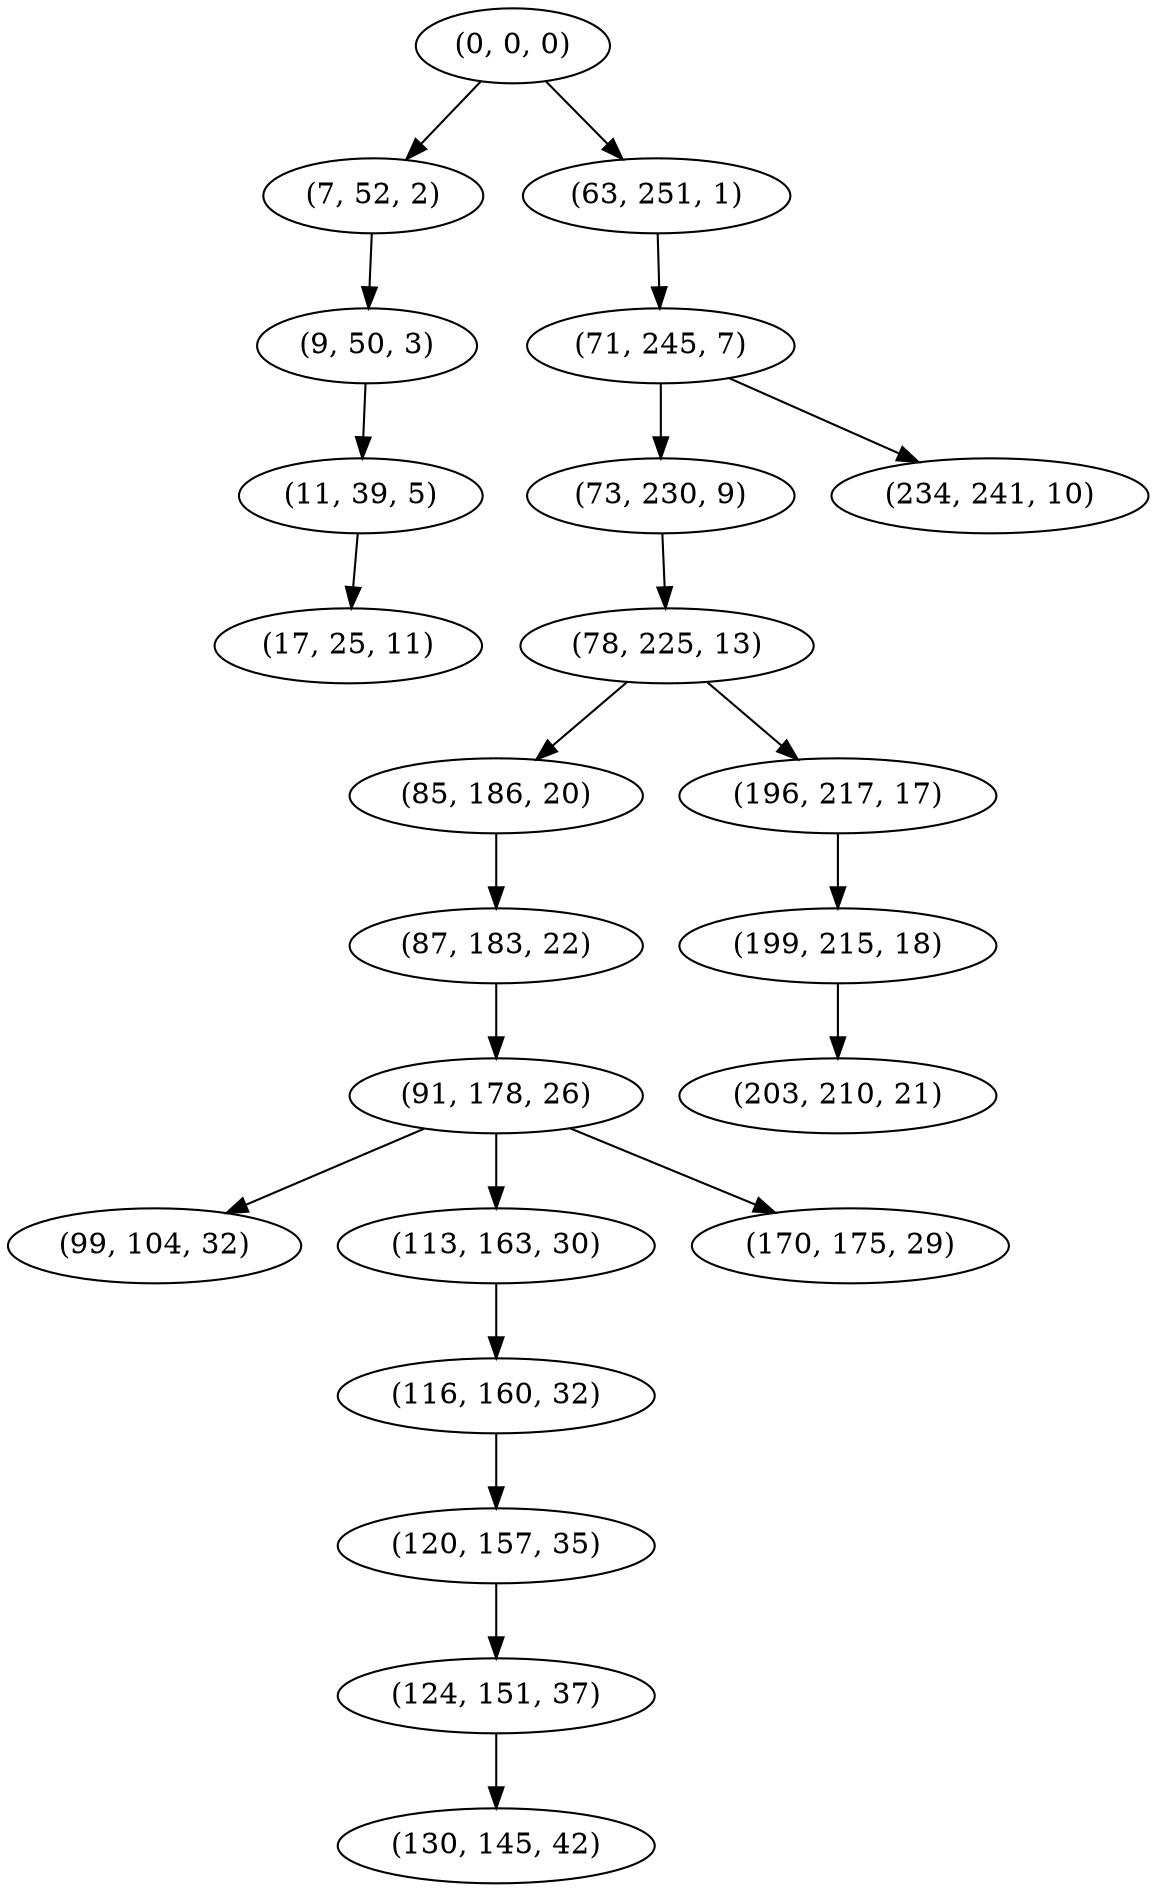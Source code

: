 digraph tree {
    "(0, 0, 0)";
    "(7, 52, 2)";
    "(9, 50, 3)";
    "(11, 39, 5)";
    "(17, 25, 11)";
    "(63, 251, 1)";
    "(71, 245, 7)";
    "(73, 230, 9)";
    "(78, 225, 13)";
    "(85, 186, 20)";
    "(87, 183, 22)";
    "(91, 178, 26)";
    "(99, 104, 32)";
    "(113, 163, 30)";
    "(116, 160, 32)";
    "(120, 157, 35)";
    "(124, 151, 37)";
    "(130, 145, 42)";
    "(170, 175, 29)";
    "(196, 217, 17)";
    "(199, 215, 18)";
    "(203, 210, 21)";
    "(234, 241, 10)";
    "(0, 0, 0)" -> "(7, 52, 2)";
    "(0, 0, 0)" -> "(63, 251, 1)";
    "(7, 52, 2)" -> "(9, 50, 3)";
    "(9, 50, 3)" -> "(11, 39, 5)";
    "(11, 39, 5)" -> "(17, 25, 11)";
    "(63, 251, 1)" -> "(71, 245, 7)";
    "(71, 245, 7)" -> "(73, 230, 9)";
    "(71, 245, 7)" -> "(234, 241, 10)";
    "(73, 230, 9)" -> "(78, 225, 13)";
    "(78, 225, 13)" -> "(85, 186, 20)";
    "(78, 225, 13)" -> "(196, 217, 17)";
    "(85, 186, 20)" -> "(87, 183, 22)";
    "(87, 183, 22)" -> "(91, 178, 26)";
    "(91, 178, 26)" -> "(99, 104, 32)";
    "(91, 178, 26)" -> "(113, 163, 30)";
    "(91, 178, 26)" -> "(170, 175, 29)";
    "(113, 163, 30)" -> "(116, 160, 32)";
    "(116, 160, 32)" -> "(120, 157, 35)";
    "(120, 157, 35)" -> "(124, 151, 37)";
    "(124, 151, 37)" -> "(130, 145, 42)";
    "(196, 217, 17)" -> "(199, 215, 18)";
    "(199, 215, 18)" -> "(203, 210, 21)";
}
